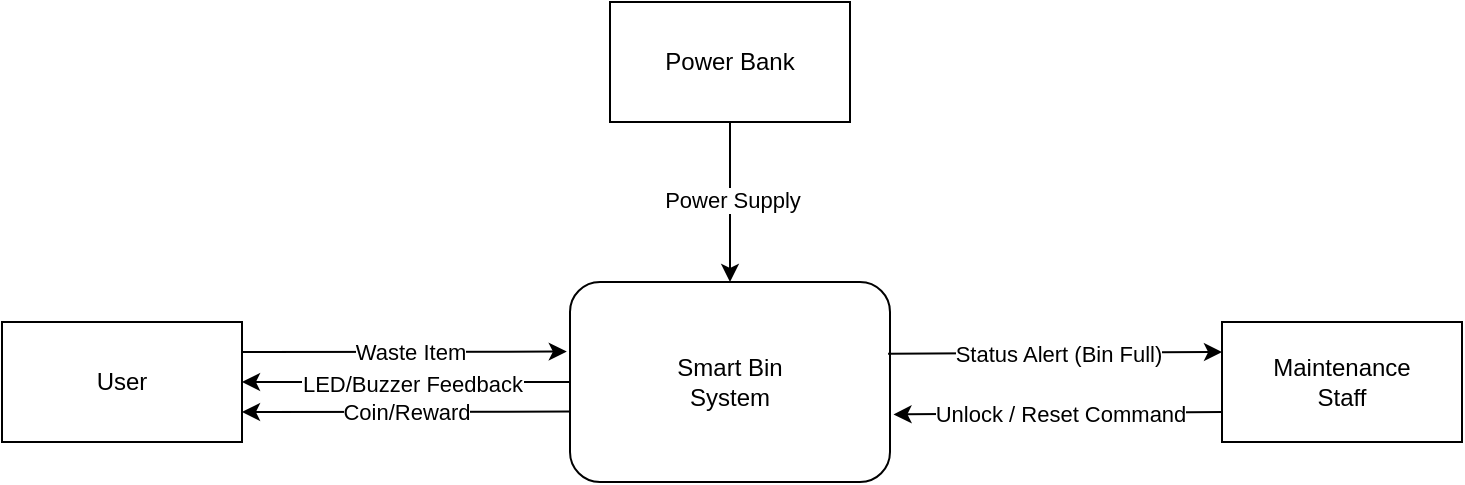 <mxfile version="26.2.2">
  <diagram name="Page-1" id="E-AyJu7ZHuy4uRZTkkgU">
    <mxGraphModel dx="397" dy="231" grid="1" gridSize="10" guides="1" tooltips="1" connect="1" arrows="1" fold="1" page="1" pageScale="1" pageWidth="827" pageHeight="1169" math="0" shadow="0">
      <root>
        <mxCell id="0" />
        <mxCell id="1" parent="0" />
        <mxCell id="CfsVFOcBedcgAb57bAl6-29" style="edgeStyle=none;rounded=0;orthogonalLoop=1;jettySize=auto;html=1;exitX=0.001;exitY=0.648;exitDx=0;exitDy=0;entryX=1;entryY=0.75;entryDx=0;entryDy=0;exitPerimeter=0;" edge="1" parent="1" source="CfsVFOcBedcgAb57bAl6-7" target="CfsVFOcBedcgAb57bAl6-2">
          <mxGeometry relative="1" as="geometry">
            <mxPoint x="320.0" y="385.111" as="sourcePoint" />
          </mxGeometry>
        </mxCell>
        <mxCell id="CfsVFOcBedcgAb57bAl6-30" value="Coin/Reward" style="edgeLabel;html=1;align=center;verticalAlign=middle;resizable=0;points=[];" vertex="1" connectable="0" parent="CfsVFOcBedcgAb57bAl6-29">
          <mxGeometry x="-0.001" relative="1" as="geometry">
            <mxPoint as="offset" />
          </mxGeometry>
        </mxCell>
        <mxCell id="CfsVFOcBedcgAb57bAl6-2" value="User" style="rounded=0;whiteSpace=wrap;html=1;" vertex="1" parent="1">
          <mxGeometry x="50" y="340" width="120" height="60" as="geometry" />
        </mxCell>
        <mxCell id="CfsVFOcBedcgAb57bAl6-18" style="edgeStyle=none;rounded=0;orthogonalLoop=1;jettySize=auto;html=1;exitX=0;exitY=0.75;exitDx=0;exitDy=0;entryX=1.011;entryY=0.662;entryDx=0;entryDy=0;entryPerimeter=0;" edge="1" parent="1" source="CfsVFOcBedcgAb57bAl6-4" target="CfsVFOcBedcgAb57bAl6-7">
          <mxGeometry relative="1" as="geometry" />
        </mxCell>
        <mxCell id="CfsVFOcBedcgAb57bAl6-19" value="Unlock / Reset Command" style="edgeLabel;html=1;align=center;verticalAlign=middle;resizable=0;points=[];rotation=0;" vertex="1" connectable="0" parent="CfsVFOcBedcgAb57bAl6-18">
          <mxGeometry x="-0.015" relative="1" as="geometry">
            <mxPoint as="offset" />
          </mxGeometry>
        </mxCell>
        <mxCell id="CfsVFOcBedcgAb57bAl6-4" value="Maintenance&lt;div&gt;Staff&lt;/div&gt;" style="rounded=0;whiteSpace=wrap;html=1;" vertex="1" parent="1">
          <mxGeometry x="660" y="340" width="120" height="60" as="geometry" />
        </mxCell>
        <mxCell id="CfsVFOcBedcgAb57bAl6-12" style="edgeStyle=none;rounded=0;orthogonalLoop=1;jettySize=auto;html=1;exitX=0;exitY=0.5;exitDx=0;exitDy=0;entryX=1;entryY=0.5;entryDx=0;entryDy=0;" edge="1" parent="1" source="CfsVFOcBedcgAb57bAl6-7" target="CfsVFOcBedcgAb57bAl6-2">
          <mxGeometry relative="1" as="geometry" />
        </mxCell>
        <mxCell id="CfsVFOcBedcgAb57bAl6-14" value="LED/Buzzer Feedback" style="edgeLabel;html=1;align=center;verticalAlign=middle;resizable=0;points=[];rotation=0;" vertex="1" connectable="0" parent="CfsVFOcBedcgAb57bAl6-12">
          <mxGeometry x="0.055" relative="1" as="geometry">
            <mxPoint x="7" y="1" as="offset" />
          </mxGeometry>
        </mxCell>
        <mxCell id="CfsVFOcBedcgAb57bAl6-7" value="Smart Bin&lt;div&gt;System&lt;/div&gt;" style="rounded=1;whiteSpace=wrap;html=1;" vertex="1" parent="1">
          <mxGeometry x="334" y="320" width="160" height="100" as="geometry" />
        </mxCell>
        <mxCell id="CfsVFOcBedcgAb57bAl6-20" style="edgeStyle=none;rounded=0;orthogonalLoop=1;jettySize=auto;html=1;exitX=0.994;exitY=0.359;exitDx=0;exitDy=0;entryX=0;entryY=0.25;entryDx=0;entryDy=0;exitPerimeter=0;" edge="1" parent="1" source="CfsVFOcBedcgAb57bAl6-7" target="CfsVFOcBedcgAb57bAl6-4">
          <mxGeometry relative="1" as="geometry" />
        </mxCell>
        <mxCell id="CfsVFOcBedcgAb57bAl6-21" value="Status Alert (Bin Full)" style="edgeLabel;html=1;align=center;verticalAlign=middle;resizable=0;points=[];rotation=0;" vertex="1" connectable="0" parent="CfsVFOcBedcgAb57bAl6-20">
          <mxGeometry x="0.01" relative="1" as="geometry">
            <mxPoint as="offset" />
          </mxGeometry>
        </mxCell>
        <mxCell id="CfsVFOcBedcgAb57bAl6-22" style="edgeStyle=none;rounded=0;orthogonalLoop=1;jettySize=auto;html=1;" edge="1" parent="1" source="CfsVFOcBedcgAb57bAl6-25" target="CfsVFOcBedcgAb57bAl6-7">
          <mxGeometry relative="1" as="geometry" />
        </mxCell>
        <mxCell id="CfsVFOcBedcgAb57bAl6-23" value="Power Supply" style="edgeLabel;html=1;align=center;verticalAlign=middle;resizable=0;points=[];" vertex="1" connectable="0" parent="CfsVFOcBedcgAb57bAl6-22">
          <mxGeometry x="-0.036" y="1" relative="1" as="geometry">
            <mxPoint as="offset" />
          </mxGeometry>
        </mxCell>
        <mxCell id="CfsVFOcBedcgAb57bAl6-25" value="Power Bank" style="rounded=0;whiteSpace=wrap;html=1;" vertex="1" parent="1">
          <mxGeometry x="354" y="180" width="120" height="60" as="geometry" />
        </mxCell>
        <mxCell id="CfsVFOcBedcgAb57bAl6-27" style="edgeStyle=none;rounded=0;orthogonalLoop=1;jettySize=auto;html=1;exitX=1;exitY=0.25;exitDx=0;exitDy=0;entryX=-0.01;entryY=0.348;entryDx=0;entryDy=0;entryPerimeter=0;" edge="1" parent="1" source="CfsVFOcBedcgAb57bAl6-2" target="CfsVFOcBedcgAb57bAl6-7">
          <mxGeometry relative="1" as="geometry" />
        </mxCell>
        <mxCell id="CfsVFOcBedcgAb57bAl6-28" value="Waste Item" style="edgeLabel;html=1;align=center;verticalAlign=middle;resizable=0;points=[];" vertex="1" connectable="0" parent="CfsVFOcBedcgAb57bAl6-27">
          <mxGeometry x="-0.139" relative="1" as="geometry">
            <mxPoint x="14" as="offset" />
          </mxGeometry>
        </mxCell>
      </root>
    </mxGraphModel>
  </diagram>
</mxfile>
